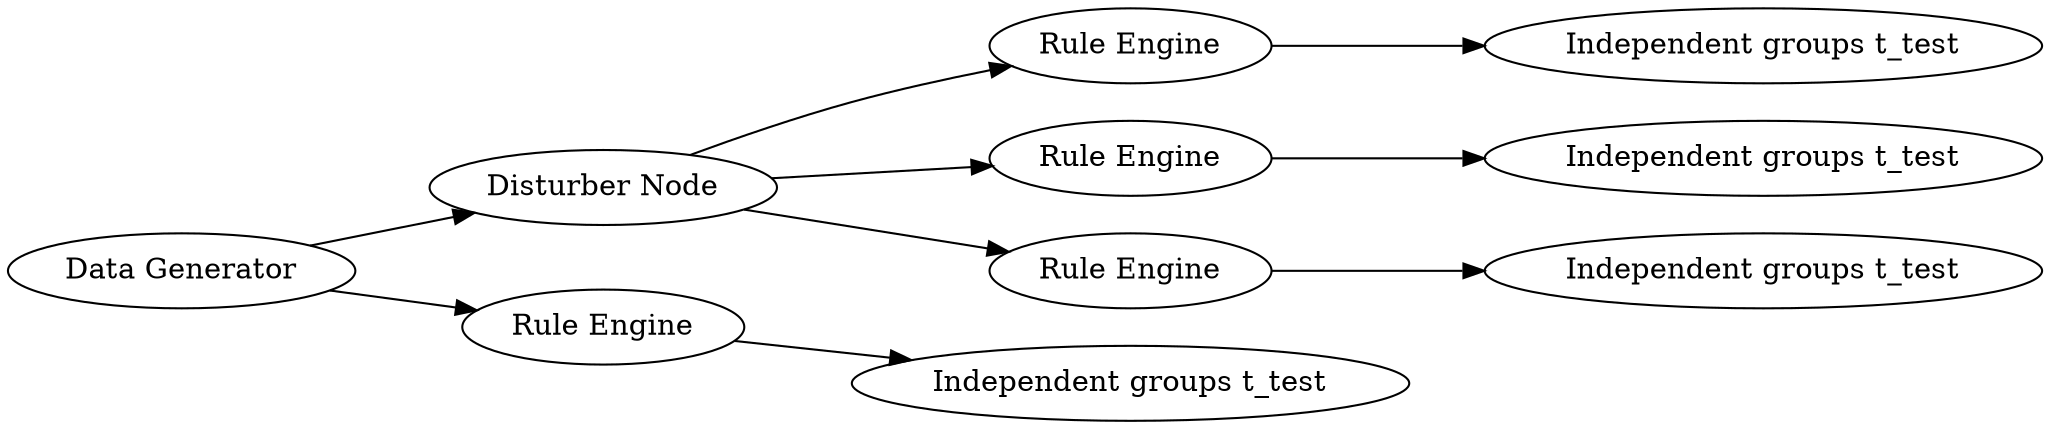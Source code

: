 digraph {
	1 [label="Data Generator"]
	2 [label="Independent groups t_test"]
	3 [label="Disturber Node"]
	4 [label="Rule Engine"]
	5 [label="Rule Engine"]
	6 [label="Independent groups t_test"]
	7 [label="Independent groups t_test"]
	8 [label="Rule Engine"]
	12 [label="Rule Engine"]
	13 [label="Independent groups t_test"]
	1 -> 3
	1 -> 5
	3 -> 4
	3 -> 8
	3 -> 12
	4 -> 2
	5 -> 6
	8 -> 7
	12 -> 13
	rankdir=LR
}
